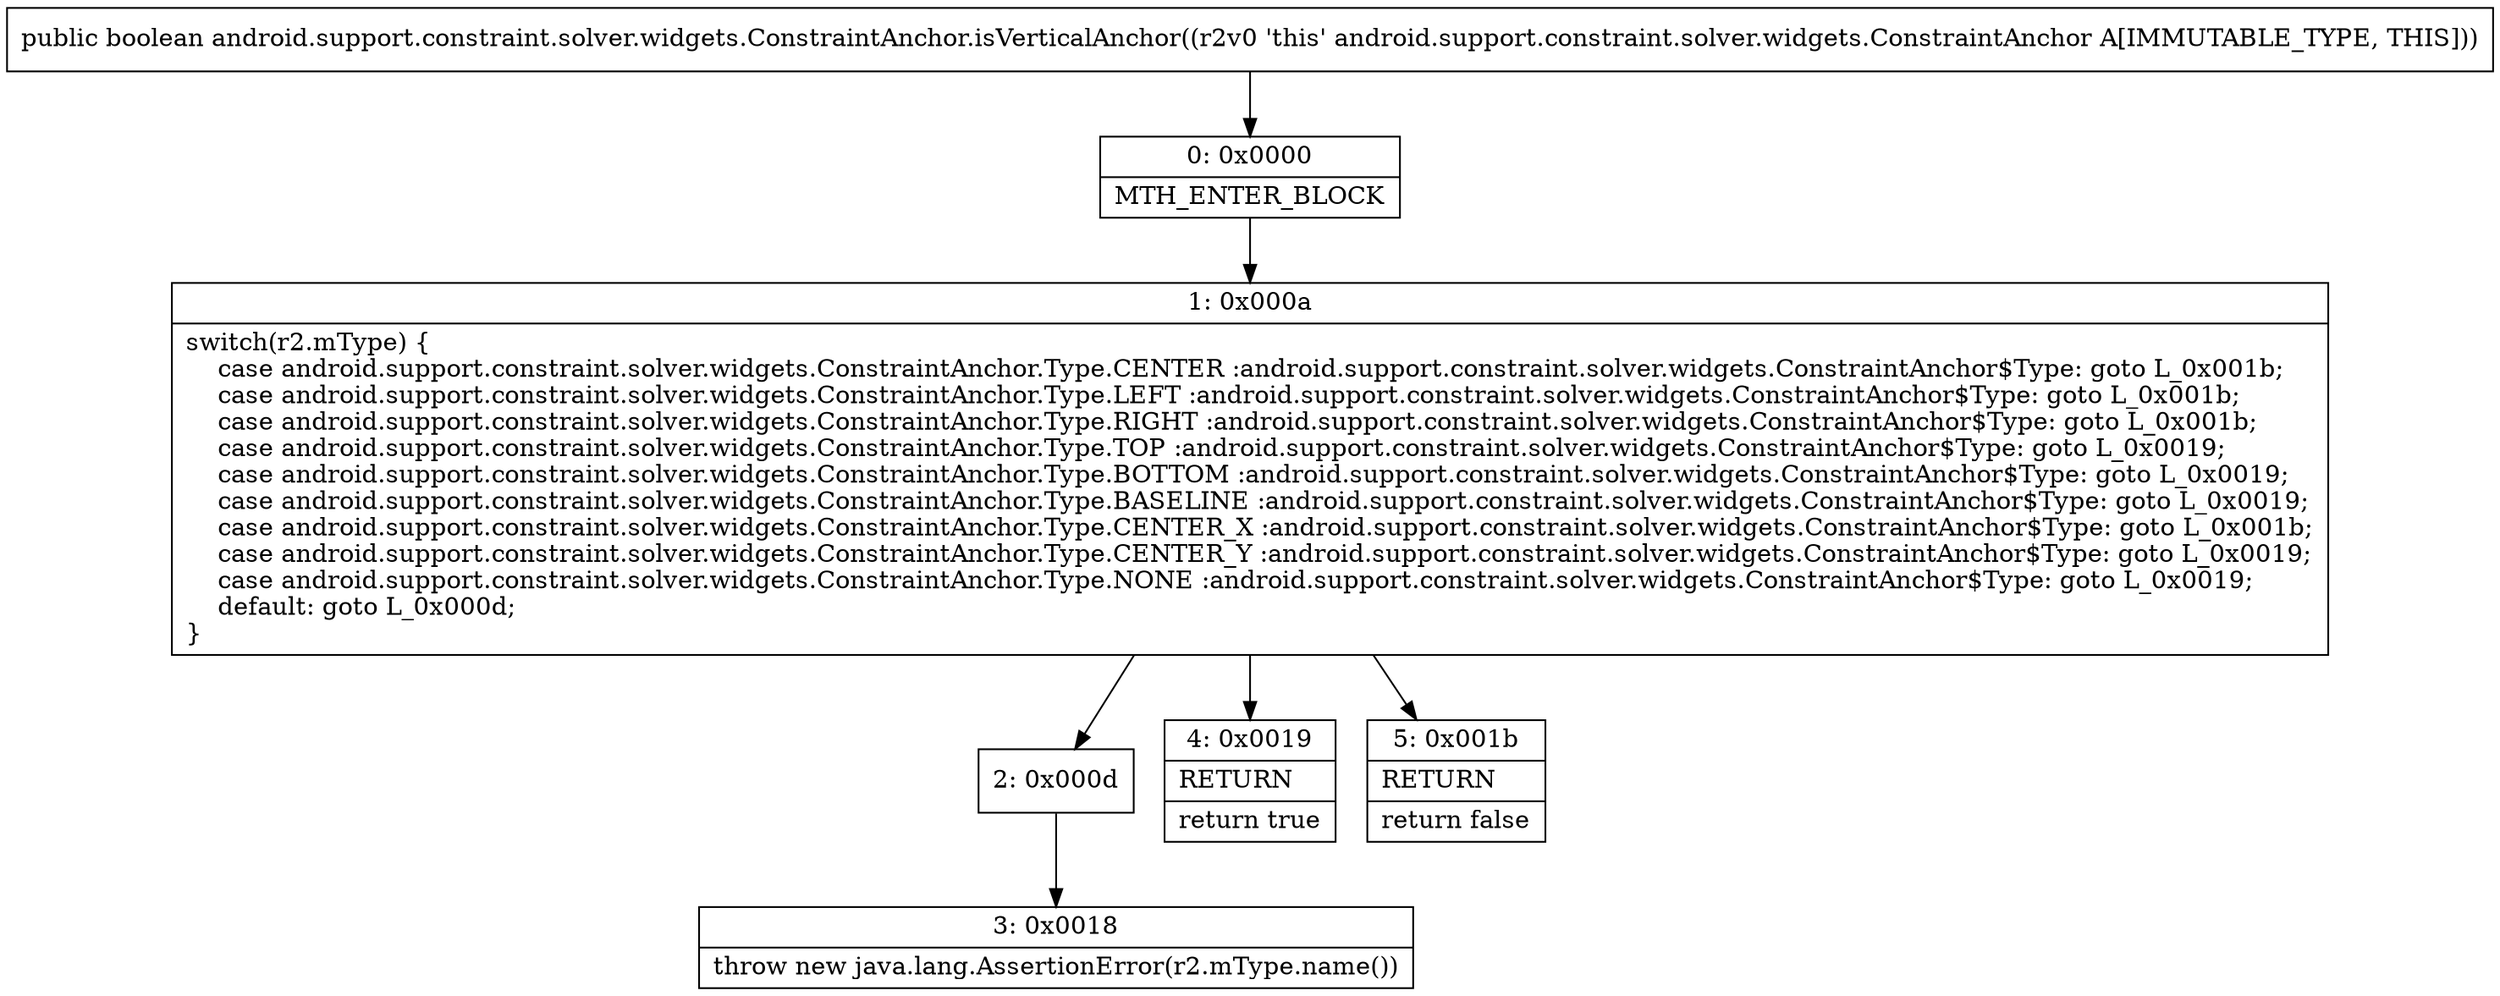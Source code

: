 digraph "CFG forandroid.support.constraint.solver.widgets.ConstraintAnchor.isVerticalAnchor()Z" {
Node_0 [shape=record,label="{0\:\ 0x0000|MTH_ENTER_BLOCK\l}"];
Node_1 [shape=record,label="{1\:\ 0x000a|switch(r2.mType) \{\l    case android.support.constraint.solver.widgets.ConstraintAnchor.Type.CENTER :android.support.constraint.solver.widgets.ConstraintAnchor$Type: goto L_0x001b;\l    case android.support.constraint.solver.widgets.ConstraintAnchor.Type.LEFT :android.support.constraint.solver.widgets.ConstraintAnchor$Type: goto L_0x001b;\l    case android.support.constraint.solver.widgets.ConstraintAnchor.Type.RIGHT :android.support.constraint.solver.widgets.ConstraintAnchor$Type: goto L_0x001b;\l    case android.support.constraint.solver.widgets.ConstraintAnchor.Type.TOP :android.support.constraint.solver.widgets.ConstraintAnchor$Type: goto L_0x0019;\l    case android.support.constraint.solver.widgets.ConstraintAnchor.Type.BOTTOM :android.support.constraint.solver.widgets.ConstraintAnchor$Type: goto L_0x0019;\l    case android.support.constraint.solver.widgets.ConstraintAnchor.Type.BASELINE :android.support.constraint.solver.widgets.ConstraintAnchor$Type: goto L_0x0019;\l    case android.support.constraint.solver.widgets.ConstraintAnchor.Type.CENTER_X :android.support.constraint.solver.widgets.ConstraintAnchor$Type: goto L_0x001b;\l    case android.support.constraint.solver.widgets.ConstraintAnchor.Type.CENTER_Y :android.support.constraint.solver.widgets.ConstraintAnchor$Type: goto L_0x0019;\l    case android.support.constraint.solver.widgets.ConstraintAnchor.Type.NONE :android.support.constraint.solver.widgets.ConstraintAnchor$Type: goto L_0x0019;\l    default: goto L_0x000d;\l\}\l}"];
Node_2 [shape=record,label="{2\:\ 0x000d}"];
Node_3 [shape=record,label="{3\:\ 0x0018|throw new java.lang.AssertionError(r2.mType.name())\l}"];
Node_4 [shape=record,label="{4\:\ 0x0019|RETURN\l|return true\l}"];
Node_5 [shape=record,label="{5\:\ 0x001b|RETURN\l|return false\l}"];
MethodNode[shape=record,label="{public boolean android.support.constraint.solver.widgets.ConstraintAnchor.isVerticalAnchor((r2v0 'this' android.support.constraint.solver.widgets.ConstraintAnchor A[IMMUTABLE_TYPE, THIS])) }"];
MethodNode -> Node_0;
Node_0 -> Node_1;
Node_1 -> Node_2;
Node_1 -> Node_4;
Node_1 -> Node_5;
Node_2 -> Node_3;
}


